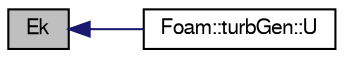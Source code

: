 digraph "Ek"
{
  bgcolor="transparent";
  edge [fontname="FreeSans",fontsize="10",labelfontname="FreeSans",labelfontsize="10"];
  node [fontname="FreeSans",fontsize="10",shape=record];
  rankdir="LR";
  Node131354 [label="Ek",height=0.2,width=0.4,color="black", fillcolor="grey75", style="filled", fontcolor="black"];
  Node131354 -> Node131355 [dir="back",color="midnightblue",fontsize="10",style="solid",fontname="FreeSans"];
  Node131355 [label="Foam::turbGen::U",height=0.2,width=0.4,color="black",URL="$a28958.html#ac16b5b99bbcb4a4593ac66c206ec681c",tooltip="Generate and return a velocity field. "];
}

